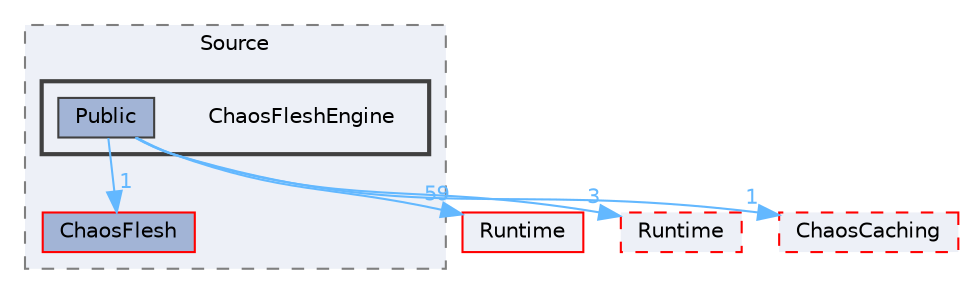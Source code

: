 digraph "ChaosFleshEngine"
{
 // INTERACTIVE_SVG=YES
 // LATEX_PDF_SIZE
  bgcolor="transparent";
  edge [fontname=Helvetica,fontsize=10,labelfontname=Helvetica,labelfontsize=10];
  node [fontname=Helvetica,fontsize=10,shape=box,height=0.2,width=0.4];
  compound=true
  subgraph clusterdir_f6318743689f2090f72fd6277770d4f7 {
    graph [ bgcolor="#edf0f7", pencolor="grey50", label="Source", fontname=Helvetica,fontsize=10 style="filled,dashed", URL="dir_f6318743689f2090f72fd6277770d4f7.html",tooltip=""]
  dir_1df7862559c6e9e91f2a130f0ff33d91 [label="ChaosFlesh", fillcolor="#a2b4d6", color="red", style="filled", URL="dir_1df7862559c6e9e91f2a130f0ff33d91.html",tooltip=""];
  subgraph clusterdir_f95bc6adb130a570c0eff89394882a7a {
    graph [ bgcolor="#edf0f7", pencolor="grey25", label="", fontname=Helvetica,fontsize=10 style="filled,bold", URL="dir_f95bc6adb130a570c0eff89394882a7a.html",tooltip=""]
    dir_f95bc6adb130a570c0eff89394882a7a [shape=plaintext, label="ChaosFleshEngine"];
  dir_c9459cdeafd629bc1f83d24dd7e2061d [label="Public", fillcolor="#a2b4d6", color="grey25", style="filled", URL="dir_c9459cdeafd629bc1f83d24dd7e2061d.html",tooltip=""];
  }
  }
  dir_7536b172fbd480bfd146a1b1acd6856b [label="Runtime", fillcolor="#edf0f7", color="red", style="filled", URL="dir_7536b172fbd480bfd146a1b1acd6856b.html",tooltip=""];
  dir_a60e1ce30f7313164a0e11a69cddad56 [label="Runtime", fillcolor="#edf0f7", color="red", style="filled,dashed", URL="dir_a60e1ce30f7313164a0e11a69cddad56.html",tooltip=""];
  dir_cd706f977b82d923dde6c05bab25dfc7 [label="ChaosCaching", fillcolor="#edf0f7", color="red", style="filled,dashed", URL="dir_cd706f977b82d923dde6c05bab25dfc7.html",tooltip=""];
  dir_c9459cdeafd629bc1f83d24dd7e2061d->dir_1df7862559c6e9e91f2a130f0ff33d91 [headlabel="1", labeldistance=1.5 headhref="dir_000799_000141.html" href="dir_000799_000141.html" color="steelblue1" fontcolor="steelblue1"];
  dir_c9459cdeafd629bc1f83d24dd7e2061d->dir_7536b172fbd480bfd146a1b1acd6856b [headlabel="59", labeldistance=1.5 headhref="dir_000799_000984.html" href="dir_000799_000984.html" color="steelblue1" fontcolor="steelblue1"];
  dir_c9459cdeafd629bc1f83d24dd7e2061d->dir_a60e1ce30f7313164a0e11a69cddad56 [headlabel="3", labeldistance=1.5 headhref="dir_000799_000983.html" href="dir_000799_000983.html" color="steelblue1" fontcolor="steelblue1"];
  dir_c9459cdeafd629bc1f83d24dd7e2061d->dir_cd706f977b82d923dde6c05bab25dfc7 [headlabel="1", labeldistance=1.5 headhref="dir_000799_000133.html" href="dir_000799_000133.html" color="steelblue1" fontcolor="steelblue1"];
}
